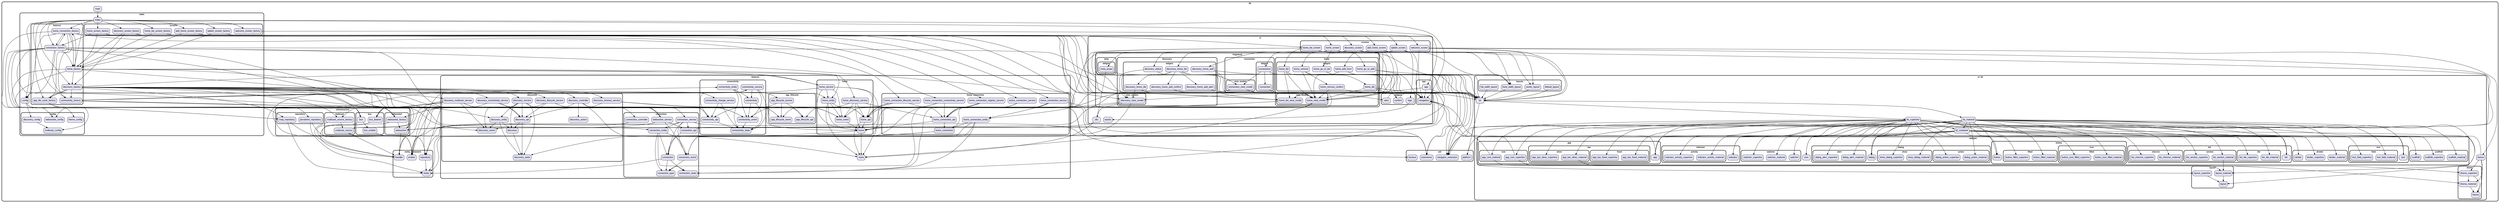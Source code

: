 digraph "" {
  graph [style=rounded fontname="Arial Black" fontsize=13 penwidth=2.6];
  node [shape=rect style="filled,rounded" fontname=Arial fontsize=15 fillcolor=Lavender penwidth=1.3];
  edge [penwidth=1.3];
  "/ui/assets.dart" [label="assets"];
  "/ui/fragments/home/view_models/home_view_model.dart" [label="home_view_model"];
  "/ui/fragments/home/view_models/home_list_view_model.dart" [label="home_list_view_model"];
  "/ui/fragments/home/widgets/home_go_to_list.dart" [label="home_go_to_list"];
  "/ui/fragments/home/widgets/home_remove.dart" [label="home_remove"];
  "/ui/fragments/home/widgets/home_tile.dart" [label="home_tile"];
  "/ui/fragments/home/widgets/home_remove_confirm.dart" [label="home_remove_confirm"];
  "/ui/fragments/home/widgets/home_add_form.dart" [label="home_add_form"];
  "/ui/fragments/home/widgets/home_go_to_add.dart" [label="home_go_to_add"];
  "/ui/fragments/home/widgets/home_list.dart" [label="home_list"];
  "/ui/fragments/connection/view_models/connection_view_model.dart" [label="connection_view_model"];
  "/ui/fragments/connection/widgets/connection.dart" [label="connection"];
  "/ui/fragments/connection/widgets/connections.dart" [label="connections"];
  "/ui/fragments/discovery/view_models/discovery_view_model.dart" [label="discovery_view_model"];
  "/ui/fragments/discovery/widgets/discovery_home_add_confirm.dart" [label="discovery_home_add_confirm"];
  "/ui/fragments/discovery/widgets/discovery_status.dart" [label="discovery_status"];
  "/ui/fragments/discovery/widgets/discovery_home_add_alert.dart" [label="discovery_home_add_alert"];
  "/ui/fragments/discovery/widgets/discovery_home_add.dart" [label="discovery_home_add"];
  "/ui/fragments/discovery/widgets/discovery_home_tile.dart" [label="discovery_home_tile"];
  "/ui/fragments/discovery/widgets/discovery_home_list.dart" [label="discovery_home_list"];
  "/ui/fragments/meta/widgets/meta_props.dart" [label="meta_props"];
  "/ui/app/navigation.dart" [label="navigation"];
  "/ui/app/app.dart" [label="app"];
  "/ui/dto.dart" [label="dto"];
  "/ui/screens/home_list_screen.dart" [label="home_list_screen"];
  "/ui/screens/add_home_screen.dart" [label="add_home_screen"];
  "/ui/screens/discovery_screen.dart" [label="discovery_screen"];
  "/ui/screens/welcome_screen.dart" [label="welcome_screen"];
  "/ui/screens/home_screen.dart" [label="home_screen"];
  "/ui/screens/splash_screen.dart" [label="splash_screen"];
  "/ui/widgets/confirm.dart" [label="confirm"];
  "/ui/widgets/logo.dart" [label="logo"];
  "/ui/widgets/alert.dart" [label="alert"];
  "/ui_kit/kit_cupertino.dart" [label="kit_cupertino"];
  "/ui_kit/kit_container.dart" [label="kit_container"];
  "/ui_kit/kit.dart" [label="kit"];
  "/ui_kit/layout/layout_cupertino.dart" [label="layout_cupertino"];
  "/ui_kit/layout/layout_material.dart" [label="layout_material"];
  "/ui_kit/layout/layout.dart" [label="layout"];
  "/ui_kit/kit_material.dart" [label="kit_material"];
  "/ui_kit/layouts/default_layout.dart" [label="default_layout"];
  "/ui_kit/layouts/center_layout.dart" [label="center_layout"];
  "/ui_kit/layouts/fixed_width_layout.dart" [label="fixed_width_layout"];
  "/ui_kit/layouts/full_width_layout.dart" [label="full_width_layout"];
  "/ui_kit/theme/theme_cupertino.dart" [label="theme_cupertino"];
  "/ui_kit/theme/theme_material.dart" [label="theme_material"];
  "/ui_kit/theme/theme.dart" [label="theme"];
  "/ui_kit/widgets/app/root/app_root_cupertino.dart" [label="app_root_cupertino"];
  "/ui_kit/widgets/app/root/app_root_material.dart" [label="app_root_material"];
  "/ui_kit/widgets/app/bar/sliver/app_bar_sliver_cupertino.dart" [label="app_bar_sliver_cupertino"];
  "/ui_kit/widgets/app/bar/sliver/app_bar_sliver_material.dart" [label="app_bar_sliver_material"];
  "/ui_kit/widgets/app/bar/fixed/app_bar_fixed_cupertino.dart" [label="app_bar_fixed_cupertino"];
  "/ui_kit/widgets/app/bar/fixed/app_bar_fixed_material.dart" [label="app_bar_fixed_material"];
  "/ui_kit/widgets/app/app.dart" [label="app"];
  "/ui_kit/widgets/indicator/activity/indicator_activity_cupertino.dart" [label="indicator_activity_cupertino"];
  "/ui_kit/widgets/indicator/activity/indicator_activity_material.dart" [label="indicator_activity_material"];
  "/ui_kit/widgets/indicator/indicator.dart" [label="indicator"];
  "/ui_kit/widgets/switcher/switcher_cupertino.dart" [label="switcher_cupertino"];
  "/ui_kit/widgets/switcher/switcher.dart" [label="switcher"];
  "/ui_kit/widgets/switcher/switcher_material.dart" [label="switcher_material"];
  "/ui_kit/widgets/icon.dart" [label="icon"];
  "/ui_kit/widgets/dialog/alert/dialog_alert_material.dart" [label="dialog_alert_material"];
  "/ui_kit/widgets/dialog/alert/dialog_alert_cupertino.dart" [label="dialog_alert_cupertino"];
  "/ui_kit/widgets/dialog/dialog.dart" [label="dialog"];
  "/ui_kit/widgets/dialog/show/show_dialog_material.dart" [label="show_dialog_material"];
  "/ui_kit/widgets/dialog/show/show_dialog_cupertino.dart" [label="show_dialog_cupertino"];
  "/ui_kit/widgets/dialog/action/dialog_action_material.dart" [label="dialog_action_material"];
  "/ui_kit/widgets/dialog/action/dialog_action_cupertino.dart" [label="dialog_action_cupertino"];
  "/ui_kit/widgets/button/button.dart" [label="button"];
  "/ui_kit/widgets/button/filled/button_filled_material.dart" [label="button_filled_material"];
  "/ui_kit/widgets/button/filled/button_filled_cupertino.dart" [label="button_filled_cupertino"];
  "/ui_kit/widgets/button/icon/filled/button_icon_filled_cupertino.dart" [label="button_icon_filled_cupertino"];
  "/ui_kit/widgets/button/icon/filled/button_icon_filled_material.dart" [label="button_icon_filled_material"];
  "/ui_kit/widgets/list/chevron/list_chevron_cupertino.dart" [label="list_chevron_cupertino"];
  "/ui_kit/widgets/list/chevron/list_chevron_material.dart" [label="list_chevron_material"];
  "/ui_kit/widgets/list/section/list_section_material.dart" [label="list_section_material"];
  "/ui_kit/widgets/list/section/list_section_cupertino.dart" [label="list_section_cupertino"];
  "/ui_kit/widgets/list/list.dart" [label="list"];
  "/ui_kit/widgets/list/tile/list_tile_material.dart" [label="list_tile_material"];
  "/ui_kit/widgets/list/tile/list_tile_cupertino.dart" [label="list_tile_cupertino"];
  "/ui_kit/widgets/divider/divider_cupertino.dart" [label="divider_cupertino"];
  "/ui_kit/widgets/divider/divider_material.dart" [label="divider_material"];
  "/ui_kit/widgets/divider/divider.dart" [label="divider"];
  "/ui_kit/widgets/text/text.dart" [label="text"];
  "/ui_kit/widgets/text/field/text_field_material.dart" [label="text_field_material"];
  "/ui_kit/widgets/text/field/text_field_cupertino.dart" [label="text_field_cupertino"];
  "/ui_kit/widgets/scaffold/scaffold_material.dart" [label="scaffold_material"];
  "/ui_kit/widgets/scaffold/scaffold.dart" [label="scaffold"];
  "/ui_kit/widgets/scaffold/scaffold_cupertino.dart" [label="scaffold_cupertino"];
  "/ui_kit/theme.dart" [label="theme"];
  "/entity_framework/handler.dart" [label="handler"];
  "/entity_framework/repository.dart" [label="repository"];
  "/entity_framework/emitter.dart" [label="emitter"];
  "/entity_framework/entity.dart" [label="entity"];
  "/util/timeout.dart" [label="timeout"];
  "/util/extensions.dart" [label="extensions"];
  "/util/platform.dart" [label="platform"];
  "/util/navigator_extension.dart" [label="navigator_extension"];
  "/features/home/home.dart" [label="home"];
  "/features/home/home_service.dart" [label="home_service"];
  "/features/home/home_event.dart" [label="home_event"];
  "/features/home/home_api.dart" [label="home_api"];
  "/features/home/home_entity.dart" [label="home_entity"];
  "/features/home/home_discovery_service.dart" [label="home_discovery_service"];
  "/features/meta.dart" [label="meta"];
  "/features/connection/websocket_service.dart" [label="websocket_service"];
  "/features/connection/connection_entity.dart" [label="connection_entity"];
  "/features/connection/connection_service.dart" [label="connection_service"];
  "/features/connection/connection_type.dart" [label="connection_type"];
  "/features/connection/connection.dart" [label="connection"];
  "/features/connection/connection_state.dart" [label="connection_state"];
  "/features/connection/connection_controller.dart" [label="connection_controller"];
  "/features/connection/connection_event.dart" [label="connection_event"];
  "/features/connection/connection_api.dart" [label="connection_api"];
  "/features/connectivity/connectivity_state.dart" [label="connectivity_state"];
  "/features/connectivity/connectivity.dart" [label="connectivity"];
  "/features/connectivity/connectivity_service.dart" [label="connectivity_service"];
  "/features/connectivity/connectivity_api.dart" [label="connectivity_api"];
  "/features/connectivity/connectivity_event.dart" [label="connectivity_event"];
  "/features/connectivity/connectivity_change_service.dart" [label="connectivity_change_service"];
  "/features/connectivity/connectivity_entity.dart" [label="connectivity_entity"];
  "/features/discovery/discovery_controller.dart" [label="discovery_controller"];
  "/features/discovery/discovery_state.dart" [label="discovery_state"];
  "/features/discovery/discovery_api.dart" [label="discovery_api"];
  "/features/discovery/discovery_lifecycle_service.dart" [label="discovery_lifecycle_service"];
  "/features/discovery/discovery_event.dart" [label="discovery_event"];
  "/features/discovery/discovery_multicast_service.dart" [label="discovery_multicast_service"];
  "/features/discovery/discovery_service.dart" [label="discovery_service"];
  "/features/discovery/discovery.dart" [label="discovery"];
  "/features/discovery/discovery_entity.dart" [label="discovery_entity"];
  "/features/discovery/discovery_action.dart" [label="discovery_action"];
  "/features/discovery/discovery_connectivity_service.dart" [label="discovery_connectivity_service"];
  "/features/discovery/discovery_timeout_service.dart" [label="discovery_timeout_service"];
  "/features/app_lifecycle/app_lifecycle_event.dart" [label="app_lifecycle_event"];
  "/features/app_lifecycle/app_lifecycle_api.dart" [label="app_lifecycle_api"];
  "/features/app_lifecycle/app_lifecycle_service.dart" [label="app_lifecycle_service"];
  "/features/home_connection/home_connection_entity.dart" [label="home_connection_entity"];
  "/features/home_connection/home_connection_registry_service.dart" [label="home_connection_registry_service"];
  "/features/home_connection/home_connection_connectivity_service.dart" [label="home_connection_connectivity_service"];
  "/features/home_connection/home_connection.dart" [label="home_connection"];
  "/features/home_connection/home_connection_lifecycle_service.dart" [label="home_connection_lifecycle_service"];
  "/features/home_connection/home_connection_service.dart" [label="home_connection_service"];
  "/features/home_connection/active_connection_service.dart" [label="active_connection_service"];
  "/features/home_connection/home_connection_api.dart" [label="home_connection_api"];
  "/main.dart" [label="main"];
  "/make/config/websocket_config.dart" [label="websocket_config"];
  "/make/config/multicast_config.dart" [label="multicast_config"];
  "/make/config/discovery_config.dart" [label="discovery_config"];
  "/make/config/theme_config.dart" [label="theme_config"];
  "/make/features/connectivity_factory.dart" [label="connectivity_factory"];
  "/make/features/connection_factory.dart" [label="connection_factory"];
  "/make/features/home_connection_factory.dart" [label="home_connection_factory"];
  "/make/features/discovery_factory.dart" [label="discovery_factory"];
  "/make/features/app_life_cycle_factory.dart" [label="app_life_cycle_factory"];
  "/make/features/home_factory.dart" [label="home_factory"];
  "/make/screens/discovery_screen_factory.dart" [label="discovery_screen_factory"];
  "/make/screens/welcome_screen_factory.dart" [label="welcome_screen_factory"];
  "/make/screens/splash_screen_factory.dart" [label="splash_screen_factory"];
  "/make/screens/home_screen_factory.dart" [label="home_screen_factory"];
  "/make/screens/add_home_screen_factory.dart" [label="add_home_screen_factory"];
  "/make/screens/home_list_screen_factory.dart" [label="home_list_screen_factory"];
  "/make/config.dart" [label="config"];
  "/make/make.dart" [label="make"];
  "/infrastructure/repository/map_repository.dart" [label="map_repository"];
  "/infrastructure/repository/persistent_repository.dart" [label="persistent_repository"];
  "/infrastructure/websocket/websocket.dart" [label="websocket"];
  "/infrastructure/websocket/websocket_factory.dart" [label="websocket_factory"];
  "/infrastructure/multicast/multicast_source_factory.dart" [label="multicast_source_factory"];
  "/infrastructure/multicast/multicast_source.dart" [label="multicast_source"];
  "/infrastructure/bus/bus_emitter.dart" [label="bus_emitter"];
  "/infrastructure/bus/bus.dart" [label="bus"];
  "/infrastructure/bus/bus_listener.dart" [label="bus_listener"];
  subgraph "cluster~" {
    label="lib";
    "/main.dart";
    subgraph "cluster~/ui" {
      label="ui";
      "/ui/assets.dart";
      "/ui/dto.dart";
      subgraph "cluster~/ui/fragments" {
        label="fragments";
        subgraph "cluster~/ui/fragments/home" {
          label="home";
          subgraph "cluster~/ui/fragments/home/view_models" {
            label="view_models";
            "/ui/fragments/home/view_models/home_view_model.dart";
            "/ui/fragments/home/view_models/home_list_view_model.dart";
          }
          subgraph "cluster~/ui/fragments/home/widgets" {
            label="widgets";
            "/ui/fragments/home/widgets/home_go_to_list.dart";
            "/ui/fragments/home/widgets/home_remove.dart";
            "/ui/fragments/home/widgets/home_tile.dart";
            "/ui/fragments/home/widgets/home_remove_confirm.dart";
            "/ui/fragments/home/widgets/home_add_form.dart";
            "/ui/fragments/home/widgets/home_go_to_add.dart";
            "/ui/fragments/home/widgets/home_list.dart";
          }
        }
        subgraph "cluster~/ui/fragments/connection" {
          label="connection";
          subgraph "cluster~/ui/fragments/connection/view_models" {
            label="view_models";
            "/ui/fragments/connection/view_models/connection_view_model.dart";
          }
          subgraph "cluster~/ui/fragments/connection/widgets" {
            label="widgets";
            "/ui/fragments/connection/widgets/connection.dart";
            "/ui/fragments/connection/widgets/connections.dart";
          }
        }
        subgraph "cluster~/ui/fragments/discovery" {
          label="discovery";
          subgraph "cluster~/ui/fragments/discovery/view_models" {
            label="view_models";
            "/ui/fragments/discovery/view_models/discovery_view_model.dart";
          }
          subgraph "cluster~/ui/fragments/discovery/widgets" {
            label="widgets";
            "/ui/fragments/discovery/widgets/discovery_home_add_confirm.dart";
            "/ui/fragments/discovery/widgets/discovery_status.dart";
            "/ui/fragments/discovery/widgets/discovery_home_add_alert.dart";
            "/ui/fragments/discovery/widgets/discovery_home_add.dart";
            "/ui/fragments/discovery/widgets/discovery_home_tile.dart";
            "/ui/fragments/discovery/widgets/discovery_home_list.dart";
          }
        }
        subgraph "cluster~/ui/fragments/meta" {
          label="meta";
          subgraph "cluster~/ui/fragments/meta/widgets" {
            label="widgets";
            "/ui/fragments/meta/widgets/meta_props.dart";
          }
        }
      }
      subgraph "cluster~/ui/app" {
        label="app";
        "/ui/app/navigation.dart";
        "/ui/app/app.dart";
      }
      subgraph "cluster~/ui/screens" {
        label="screens";
        "/ui/screens/home_list_screen.dart";
        "/ui/screens/add_home_screen.dart";
        "/ui/screens/discovery_screen.dart";
        "/ui/screens/welcome_screen.dart";
        "/ui/screens/home_screen.dart";
        "/ui/screens/splash_screen.dart";
      }
      subgraph "cluster~/ui/widgets" {
        label="widgets";
        "/ui/widgets/confirm.dart";
        "/ui/widgets/logo.dart";
        "/ui/widgets/alert.dart";
      }
    }
    subgraph "cluster~/ui_kit" {
      label="ui_kit";
      "/ui_kit/kit_cupertino.dart";
      "/ui_kit/kit_container.dart";
      "/ui_kit/kit.dart";
      "/ui_kit/kit_material.dart";
      "/ui_kit/theme.dart";
      subgraph "cluster~/ui_kit/layout" {
        label="layout";
        "/ui_kit/layout/layout_cupertino.dart";
        "/ui_kit/layout/layout_material.dart";
        "/ui_kit/layout/layout.dart";
      }
      subgraph "cluster~/ui_kit/layouts" {
        label="layouts";
        "/ui_kit/layouts/default_layout.dart";
        "/ui_kit/layouts/center_layout.dart";
        "/ui_kit/layouts/fixed_width_layout.dart";
        "/ui_kit/layouts/full_width_layout.dart";
      }
      subgraph "cluster~/ui_kit/theme" {
        label="theme";
        "/ui_kit/theme/theme_cupertino.dart";
        "/ui_kit/theme/theme_material.dart";
        "/ui_kit/theme/theme.dart";
      }
      subgraph "cluster~/ui_kit/widgets" {
        label="widgets";
        "/ui_kit/widgets/icon.dart";
        subgraph "cluster~/ui_kit/widgets/app" {
          label="app";
          "/ui_kit/widgets/app/app.dart";
          subgraph "cluster~/ui_kit/widgets/app/root" {
            label="root";
            "/ui_kit/widgets/app/root/app_root_cupertino.dart";
            "/ui_kit/widgets/app/root/app_root_material.dart";
          }
          subgraph "cluster~/ui_kit/widgets/app/bar" {
            label="bar";
            subgraph "cluster~/ui_kit/widgets/app/bar/sliver" {
              label="sliver";
              "/ui_kit/widgets/app/bar/sliver/app_bar_sliver_cupertino.dart";
              "/ui_kit/widgets/app/bar/sliver/app_bar_sliver_material.dart";
            }
            subgraph "cluster~/ui_kit/widgets/app/bar/fixed" {
              label="fixed";
              "/ui_kit/widgets/app/bar/fixed/app_bar_fixed_cupertino.dart";
              "/ui_kit/widgets/app/bar/fixed/app_bar_fixed_material.dart";
            }
          }
        }
        subgraph "cluster~/ui_kit/widgets/indicator" {
          label="indicator";
          "/ui_kit/widgets/indicator/indicator.dart";
          subgraph "cluster~/ui_kit/widgets/indicator/activity" {
            label="activity";
            "/ui_kit/widgets/indicator/activity/indicator_activity_cupertino.dart";
            "/ui_kit/widgets/indicator/activity/indicator_activity_material.dart";
          }
        }
        subgraph "cluster~/ui_kit/widgets/switcher" {
          label="switcher";
          "/ui_kit/widgets/switcher/switcher_cupertino.dart";
          "/ui_kit/widgets/switcher/switcher.dart";
          "/ui_kit/widgets/switcher/switcher_material.dart";
        }
        subgraph "cluster~/ui_kit/widgets/dialog" {
          label="dialog";
          "/ui_kit/widgets/dialog/dialog.dart";
          subgraph "cluster~/ui_kit/widgets/dialog/alert" {
            label="alert";
            "/ui_kit/widgets/dialog/alert/dialog_alert_material.dart";
            "/ui_kit/widgets/dialog/alert/dialog_alert_cupertino.dart";
          }
          subgraph "cluster~/ui_kit/widgets/dialog/show" {
            label="show";
            "/ui_kit/widgets/dialog/show/show_dialog_material.dart";
            "/ui_kit/widgets/dialog/show/show_dialog_cupertino.dart";
          }
          subgraph "cluster~/ui_kit/widgets/dialog/action" {
            label="action";
            "/ui_kit/widgets/dialog/action/dialog_action_material.dart";
            "/ui_kit/widgets/dialog/action/dialog_action_cupertino.dart";
          }
        }
        subgraph "cluster~/ui_kit/widgets/button" {
          label="button";
          "/ui_kit/widgets/button/button.dart";
          subgraph "cluster~/ui_kit/widgets/button/filled" {
            label="filled";
            "/ui_kit/widgets/button/filled/button_filled_material.dart";
            "/ui_kit/widgets/button/filled/button_filled_cupertino.dart";
          }
          subgraph "cluster~/ui_kit/widgets/button/icon" {
            label="icon";
            subgraph "cluster~/ui_kit/widgets/button/icon/filled" {
              label="filled";
              "/ui_kit/widgets/button/icon/filled/button_icon_filled_cupertino.dart";
              "/ui_kit/widgets/button/icon/filled/button_icon_filled_material.dart";
            }
          }
        }
        subgraph "cluster~/ui_kit/widgets/list" {
          label="list";
          "/ui_kit/widgets/list/list.dart";
          subgraph "cluster~/ui_kit/widgets/list/chevron" {
            label="chevron";
            "/ui_kit/widgets/list/chevron/list_chevron_cupertino.dart";
            "/ui_kit/widgets/list/chevron/list_chevron_material.dart";
          }
          subgraph "cluster~/ui_kit/widgets/list/section" {
            label="section";
            "/ui_kit/widgets/list/section/list_section_material.dart";
            "/ui_kit/widgets/list/section/list_section_cupertino.dart";
          }
          subgraph "cluster~/ui_kit/widgets/list/tile" {
            label="tile";
            "/ui_kit/widgets/list/tile/list_tile_material.dart";
            "/ui_kit/widgets/list/tile/list_tile_cupertino.dart";
          }
        }
        subgraph "cluster~/ui_kit/widgets/divider" {
          label="divider";
          "/ui_kit/widgets/divider/divider_cupertino.dart";
          "/ui_kit/widgets/divider/divider_material.dart";
          "/ui_kit/widgets/divider/divider.dart";
        }
        subgraph "cluster~/ui_kit/widgets/text" {
          label="text";
          "/ui_kit/widgets/text/text.dart";
          subgraph "cluster~/ui_kit/widgets/text/field" {
            label="field";
            "/ui_kit/widgets/text/field/text_field_material.dart";
            "/ui_kit/widgets/text/field/text_field_cupertino.dart";
          }
        }
        subgraph "cluster~/ui_kit/widgets/scaffold" {
          label="scaffold";
          "/ui_kit/widgets/scaffold/scaffold_material.dart";
          "/ui_kit/widgets/scaffold/scaffold.dart";
          "/ui_kit/widgets/scaffold/scaffold_cupertino.dart";
        }
      }
    }
    subgraph "cluster~/entity_framework" {
      label="entity_framework";
      "/entity_framework/handler.dart";
      "/entity_framework/repository.dart";
      "/entity_framework/emitter.dart";
      "/entity_framework/entity.dart";
    }
    subgraph "cluster~/util" {
      label="util";
      "/util/timeout.dart";
      "/util/extensions.dart";
      "/util/platform.dart";
      "/util/navigator_extension.dart";
    }
    subgraph "cluster~/features" {
      label="features";
      "/features/meta.dart";
      subgraph "cluster~/features/home" {
        label="home";
        "/features/home/home.dart";
        "/features/home/home_service.dart";
        "/features/home/home_event.dart";
        "/features/home/home_api.dart";
        "/features/home/home_entity.dart";
        "/features/home/home_discovery_service.dart";
      }
      subgraph "cluster~/features/connection" {
        label="connection";
        "/features/connection/websocket_service.dart";
        "/features/connection/connection_entity.dart";
        "/features/connection/connection_service.dart";
        "/features/connection/connection_type.dart";
        "/features/connection/connection.dart";
        "/features/connection/connection_state.dart";
        "/features/connection/connection_controller.dart";
        "/features/connection/connection_event.dart";
        "/features/connection/connection_api.dart";
      }
      subgraph "cluster~/features/connectivity" {
        label="connectivity";
        "/features/connectivity/connectivity_state.dart";
        "/features/connectivity/connectivity.dart";
        "/features/connectivity/connectivity_service.dart";
        "/features/connectivity/connectivity_api.dart";
        "/features/connectivity/connectivity_event.dart";
        "/features/connectivity/connectivity_change_service.dart";
        "/features/connectivity/connectivity_entity.dart";
      }
      subgraph "cluster~/features/discovery" {
        label="discovery";
        "/features/discovery/discovery_controller.dart";
        "/features/discovery/discovery_state.dart";
        "/features/discovery/discovery_api.dart";
        "/features/discovery/discovery_lifecycle_service.dart";
        "/features/discovery/discovery_event.dart";
        "/features/discovery/discovery_multicast_service.dart";
        "/features/discovery/discovery_service.dart";
        "/features/discovery/discovery.dart";
        "/features/discovery/discovery_entity.dart";
        "/features/discovery/discovery_action.dart";
        "/features/discovery/discovery_connectivity_service.dart";
        "/features/discovery/discovery_timeout_service.dart";
      }
      subgraph "cluster~/features/app_lifecycle" {
        label="app_lifecycle";
        "/features/app_lifecycle/app_lifecycle_event.dart";
        "/features/app_lifecycle/app_lifecycle_api.dart";
        "/features/app_lifecycle/app_lifecycle_service.dart";
      }
      subgraph "cluster~/features/home_connection" {
        label="home_connection";
        "/features/home_connection/home_connection_entity.dart";
        "/features/home_connection/home_connection_registry_service.dart";
        "/features/home_connection/home_connection_connectivity_service.dart";
        "/features/home_connection/home_connection.dart";
        "/features/home_connection/home_connection_lifecycle_service.dart";
        "/features/home_connection/home_connection_service.dart";
        "/features/home_connection/active_connection_service.dart";
        "/features/home_connection/home_connection_api.dart";
      }
    }
    subgraph "cluster~/make" {
      label="make";
      "/make/config.dart";
      "/make/make.dart";
      subgraph "cluster~/make/config" {
        label="config";
        "/make/config/websocket_config.dart";
        "/make/config/multicast_config.dart";
        "/make/config/discovery_config.dart";
        "/make/config/theme_config.dart";
      }
      subgraph "cluster~/make/features" {
        label="features";
        "/make/features/connectivity_factory.dart";
        "/make/features/connection_factory.dart";
        "/make/features/home_connection_factory.dart";
        "/make/features/discovery_factory.dart";
        "/make/features/app_life_cycle_factory.dart";
        "/make/features/home_factory.dart";
      }
      subgraph "cluster~/make/screens" {
        label="screens";
        "/make/screens/discovery_screen_factory.dart";
        "/make/screens/welcome_screen_factory.dart";
        "/make/screens/splash_screen_factory.dart";
        "/make/screens/home_screen_factory.dart";
        "/make/screens/add_home_screen_factory.dart";
        "/make/screens/home_list_screen_factory.dart";
      }
    }
    subgraph "cluster~/infrastructure" {
      label="infrastructure";
      subgraph "cluster~/infrastructure/repository" {
        label="repository";
        "/infrastructure/repository/map_repository.dart";
        "/infrastructure/repository/persistent_repository.dart";
      }
      subgraph "cluster~/infrastructure/websocket" {
        label="websocket";
        "/infrastructure/websocket/websocket.dart";
        "/infrastructure/websocket/websocket_factory.dart";
      }
      subgraph "cluster~/infrastructure/multicast" {
        label="multicast";
        "/infrastructure/multicast/multicast_source_factory.dart";
        "/infrastructure/multicast/multicast_source.dart";
      }
      subgraph "cluster~/infrastructure/bus" {
        label="bus";
        "/infrastructure/bus/bus_emitter.dart";
        "/infrastructure/bus/bus.dart";
        "/infrastructure/bus/bus_listener.dart";
      }
    }
  }
  "/ui/fragments/home/view_models/home_view_model.dart" -> "/features/home/home_api.dart";
  "/ui/fragments/home/view_models/home_view_model.dart" -> "/features/home/home_event.dart";
  "/ui/fragments/home/view_models/home_view_model.dart" -> "/features/meta.dart";
  "/ui/fragments/home/view_models/home_view_model.dart" -> "/ui/dto.dart";
  "/ui/fragments/home/view_models/home_list_view_model.dart" -> "/features/home/home_api.dart";
  "/ui/fragments/home/view_models/home_list_view_model.dart" -> "/features/home/home_event.dart";
  "/ui/fragments/home/widgets/home_go_to_list.dart" -> "/ui/app/navigation.dart";
  "/ui/fragments/home/widgets/home_go_to_list.dart" -> "/ui_kit/kit.dart";
  "/ui/fragments/home/widgets/home_remove.dart" -> "/ui/app/navigation.dart";
  "/ui/fragments/home/widgets/home_remove.dart" -> "/ui/fragments/home/view_models/home_view_model.dart";
  "/ui/fragments/home/widgets/home_remove.dart" -> "/ui/fragments/home/widgets/home_remove_confirm.dart";
  "/ui/fragments/home/widgets/home_remove.dart" -> "/ui_kit/kit.dart";
  "/ui/fragments/home/widgets/home_remove.dart" -> "/util/navigator_extension.dart";
  "/ui/fragments/home/widgets/home_tile.dart" -> "/ui/app/navigation.dart";
  "/ui/fragments/home/widgets/home_tile.dart" -> "/ui/fragments/home/view_models/home_view_model.dart";
  "/ui/fragments/home/widgets/home_tile.dart" -> "/ui_kit/kit.dart";
  "/ui/fragments/home/widgets/home_tile.dart" -> "/util/navigator_extension.dart";
  "/ui/fragments/home/widgets/home_remove_confirm.dart" -> "/ui/fragments/home/view_models/home_view_model.dart";
  "/ui/fragments/home/widgets/home_remove_confirm.dart" -> "/ui/widgets/confirm.dart";
  "/ui/fragments/home/widgets/home_add_form.dart" -> "/ui/app/navigation.dart";
  "/ui/fragments/home/widgets/home_add_form.dart" -> "/ui/fragments/home/view_models/home_view_model.dart";
  "/ui/fragments/home/widgets/home_add_form.dart" -> "/ui_kit/kit.dart";
  "/ui/fragments/home/widgets/home_add_form.dart" -> "/util/navigator_extension.dart";
  "/ui/fragments/home/widgets/home_go_to_add.dart" -> "/ui/app/navigation.dart";
  "/ui/fragments/home/widgets/home_go_to_add.dart" -> "/ui_kit/kit.dart";
  "/ui/fragments/home/widgets/home_list.dart" -> "/ui/fragments/home/view_models/home_list_view_model.dart";
  "/ui/fragments/home/widgets/home_list.dart" -> "/ui/fragments/home/view_models/home_view_model.dart";
  "/ui/fragments/home/widgets/home_list.dart" -> "/ui/fragments/home/widgets/home_tile.dart";
  "/ui/fragments/home/widgets/home_list.dart" -> "/ui_kit/kit.dart";
  "/ui/fragments/connection/view_models/connection_view_model.dart" -> "/features/connection/connection_api.dart";
  "/ui/fragments/connection/view_models/connection_view_model.dart" -> "/features/connection/connection_event.dart";
  "/ui/fragments/connection/view_models/connection_view_model.dart" -> "/features/connection/connection_state.dart";
  "/ui/fragments/connection/view_models/connection_view_model.dart" -> "/features/home/home_api.dart";
  "/ui/fragments/connection/view_models/connection_view_model.dart" -> "/features/home_connection/home_connection_api.dart";
  "/ui/fragments/connection/view_models/connection_view_model.dart" -> "/ui/dto.dart";
  "/ui/fragments/connection/view_models/connection_view_model.dart" -> "/util/extensions.dart";
  "/ui/fragments/connection/widgets/connection.dart" -> "/ui_kit/kit.dart";
  "/ui/fragments/connection/widgets/connection.dart" -> "/util/extensions.dart";
  "/ui/fragments/connection/widgets/connections.dart" -> "/ui/fragments/connection/view_models/connection_view_model.dart";
  "/ui/fragments/connection/widgets/connections.dart" -> "/ui/fragments/connection/widgets/connection.dart";
  "/ui/fragments/connection/widgets/connections.dart" -> "/ui_kit/kit.dart";
  "/ui/fragments/discovery/view_models/discovery_view_model.dart" -> "/features/discovery/discovery_api.dart";
  "/ui/fragments/discovery/view_models/discovery_view_model.dart" -> "/features/discovery/discovery_event.dart";
  "/ui/fragments/discovery/view_models/discovery_view_model.dart" -> "/features/discovery/discovery_state.dart";
  "/ui/fragments/discovery/view_models/discovery_view_model.dart" -> "/features/home/home_api.dart";
  "/ui/fragments/discovery/widgets/discovery_home_add_confirm.dart" -> "/ui/fragments/home/view_models/home_view_model.dart";
  "/ui/fragments/discovery/widgets/discovery_home_add_confirm.dart" -> "/ui/widgets/confirm.dart";
  "/ui/fragments/discovery/widgets/discovery_status.dart" -> "/ui/fragments/discovery/view_models/discovery_view_model.dart";
  "/ui/fragments/discovery/widgets/discovery_status.dart" -> "/ui_kit/kit.dart";
  "/ui/fragments/discovery/widgets/discovery_home_add_alert.dart" -> "/ui/widgets/alert.dart";
  "/ui/fragments/discovery/widgets/discovery_home_add.dart" -> "/ui/app/navigation.dart";
  "/ui/fragments/discovery/widgets/discovery_home_add.dart" -> "/ui/fragments/home/view_models/home_view_model.dart";
  "/ui/fragments/discovery/widgets/discovery_home_add.dart" -> "/ui_kit/kit.dart";
  "/ui/fragments/discovery/widgets/discovery_home_tile.dart" -> "/ui/fragments/discovery/view_models/discovery_view_model.dart";
  "/ui/fragments/discovery/widgets/discovery_home_tile.dart" -> "/ui/fragments/home/view_models/home_view_model.dart";
  "/ui/fragments/discovery/widgets/discovery_home_tile.dart" -> "/ui_kit/kit.dart";
  "/ui/fragments/discovery/widgets/discovery_home_list.dart" -> "/ui/app/navigation.dart";
  "/ui/fragments/discovery/widgets/discovery_home_list.dart" -> "/ui/fragments/discovery/view_models/discovery_view_model.dart";
  "/ui/fragments/discovery/widgets/discovery_home_list.dart" -> "/ui/fragments/discovery/widgets/discovery_home_add_alert.dart";
  "/ui/fragments/discovery/widgets/discovery_home_list.dart" -> "/ui/fragments/discovery/widgets/discovery_home_add_confirm.dart";
  "/ui/fragments/discovery/widgets/discovery_home_list.dart" -> "/ui/fragments/discovery/widgets/discovery_home_tile.dart";
  "/ui/fragments/discovery/widgets/discovery_home_list.dart" -> "/ui/fragments/home/view_models/home_list_view_model.dart";
  "/ui/fragments/discovery/widgets/discovery_home_list.dart" -> "/ui/fragments/home/view_models/home_view_model.dart";
  "/ui/fragments/discovery/widgets/discovery_home_list.dart" -> "/ui_kit/kit.dart";
  "/ui/fragments/discovery/widgets/discovery_home_list.dart" -> "/util/navigator_extension.dart";
  "/ui/fragments/meta/widgets/meta_props.dart" -> "/ui/dto.dart";
  "/ui/fragments/meta/widgets/meta_props.dart" -> "/ui_kit/kit.dart";
  "/ui/app/app.dart" -> "/features/app_lifecycle/app_lifecycle_api.dart";
  "/ui/app/app.dart" -> "/ui/app/navigation.dart";
  "/ui/app/app.dart" -> "/ui_kit/kit.dart";
  "/ui/dto.dart" -> "/features/home/home.dart";
  "/ui/dto.dart" -> "/features/meta.dart";
  "/ui/screens/home_list_screen.dart" -> "/ui/fragments/home/view_models/home_list_view_model.dart";
  "/ui/screens/home_list_screen.dart" -> "/ui/fragments/home/view_models/home_view_model.dart";
  "/ui/screens/home_list_screen.dart" -> "/ui/fragments/home/widgets/home_go_to_add.dart";
  "/ui/screens/home_list_screen.dart" -> "/ui/fragments/home/widgets/home_list.dart";
  "/ui/screens/home_list_screen.dart" -> "/ui_kit/layouts/fixed_width_layout.dart";
  "/ui/screens/add_home_screen.dart" -> "/ui/fragments/home/view_models/home_view_model.dart";
  "/ui/screens/add_home_screen.dart" -> "/ui/fragments/home/widgets/home_add_form.dart";
  "/ui/screens/add_home_screen.dart" -> "/ui_kit/layouts/fixed_width_layout.dart";
  "/ui/screens/discovery_screen.dart" -> "/ui/fragments/discovery/view_models/discovery_view_model.dart";
  "/ui/screens/discovery_screen.dart" -> "/ui/fragments/discovery/widgets/discovery_home_add.dart";
  "/ui/screens/discovery_screen.dart" -> "/ui/fragments/discovery/widgets/discovery_home_list.dart";
  "/ui/screens/discovery_screen.dart" -> "/ui/fragments/discovery/widgets/discovery_status.dart";
  "/ui/screens/discovery_screen.dart" -> "/ui/fragments/home/view_models/home_list_view_model.dart";
  "/ui/screens/discovery_screen.dart" -> "/ui/fragments/home/view_models/home_view_model.dart";
  "/ui/screens/discovery_screen.dart" -> "/ui_kit/kit.dart";
  "/ui/screens/discovery_screen.dart" -> "/ui_kit/layouts/fixed_width_layout.dart";
  "/ui/screens/welcome_screen.dart" -> "/ui/app/navigation.dart";
  "/ui/screens/welcome_screen.dart" -> "/ui_kit/kit.dart";
  "/ui/screens/welcome_screen.dart" -> "/ui_kit/layouts/center_layout.dart";
  "/ui/screens/welcome_screen.dart" -> "/ui_kit/theme.dart";
  "/ui/screens/welcome_screen.dart" -> "/util/navigator_extension.dart";
  "/ui/screens/home_screen.dart" -> "/ui/fragments/connection/view_models/connection_view_model.dart";
  "/ui/screens/home_screen.dart" -> "/ui/fragments/connection/widgets/connections.dart";
  "/ui/screens/home_screen.dart" -> "/ui/fragments/home/view_models/home_view_model.dart";
  "/ui/screens/home_screen.dart" -> "/ui/fragments/home/widgets/home_go_to_list.dart";
  "/ui/screens/home_screen.dart" -> "/ui/fragments/home/widgets/home_remove.dart";
  "/ui/screens/home_screen.dart" -> "/ui/fragments/meta/widgets/meta_props.dart";
  "/ui/screens/home_screen.dart" -> "/ui_kit/layouts/fixed_width_layout.dart";
  "/ui/screens/splash_screen.dart" -> "/features/home/home_api.dart";
  "/ui/screens/splash_screen.dart" -> "/ui/app/navigation.dart";
  "/ui/screens/splash_screen.dart" -> "/ui/widgets/logo.dart";
  "/ui/screens/splash_screen.dart" -> "/ui_kit/layouts/center_layout.dart";
  "/ui/screens/splash_screen.dart" -> "/util/navigator_extension.dart";
  "/ui/widgets/confirm.dart" -> "/ui_kit/kit.dart";
  "/ui/widgets/logo.dart" -> "/ui/assets.dart";
  "/ui/widgets/alert.dart" -> "/ui_kit/kit.dart";
  "/ui_kit/kit_cupertino.dart" -> "/ui_kit/kit_container.dart";
  "/ui_kit/kit_cupertino.dart" -> "/ui_kit/layout/layout_cupertino.dart";
  "/ui_kit/kit_cupertino.dart" -> "/ui_kit/widgets/app/app.dart";
  "/ui_kit/kit_cupertino.dart" -> "/ui_kit/widgets/app/bar/fixed/app_bar_fixed_cupertino.dart";
  "/ui_kit/kit_cupertino.dart" -> "/ui_kit/widgets/app/bar/sliver/app_bar_sliver_cupertino.dart";
  "/ui_kit/kit_cupertino.dart" -> "/ui_kit/widgets/app/root/app_root_cupertino.dart";
  "/ui_kit/kit_cupertino.dart" -> "/ui_kit/widgets/button/button.dart";
  "/ui_kit/kit_cupertino.dart" -> "/ui_kit/widgets/button/filled/button_filled_cupertino.dart";
  "/ui_kit/kit_cupertino.dart" -> "/ui_kit/widgets/button/icon/filled/button_icon_filled_cupertino.dart";
  "/ui_kit/kit_cupertino.dart" -> "/ui_kit/widgets/dialog/action/dialog_action_cupertino.dart";
  "/ui_kit/kit_cupertino.dart" -> "/ui_kit/widgets/dialog/alert/dialog_alert_cupertino.dart";
  "/ui_kit/kit_cupertino.dart" -> "/ui_kit/widgets/dialog/dialog.dart";
  "/ui_kit/kit_cupertino.dart" -> "/ui_kit/widgets/dialog/show/show_dialog_cupertino.dart";
  "/ui_kit/kit_cupertino.dart" -> "/ui_kit/widgets/divider/divider_cupertino.dart";
  "/ui_kit/kit_cupertino.dart" -> "/ui_kit/widgets/icon.dart";
  "/ui_kit/kit_cupertino.dart" -> "/ui_kit/widgets/indicator/activity/indicator_activity_cupertino.dart";
  "/ui_kit/kit_cupertino.dart" -> "/ui_kit/widgets/indicator/indicator.dart";
  "/ui_kit/kit_cupertino.dart" -> "/ui_kit/widgets/list/chevron/list_chevron_cupertino.dart";
  "/ui_kit/kit_cupertino.dart" -> "/ui_kit/widgets/list/list.dart";
  "/ui_kit/kit_cupertino.dart" -> "/ui_kit/widgets/list/section/list_section_cupertino.dart";
  "/ui_kit/kit_cupertino.dart" -> "/ui_kit/widgets/list/tile/list_tile_cupertino.dart";
  "/ui_kit/kit_cupertino.dart" -> "/ui_kit/widgets/scaffold/scaffold_cupertino.dart";
  "/ui_kit/kit_cupertino.dart" -> "/ui_kit/widgets/switcher/switcher_cupertino.dart";
  "/ui_kit/kit_cupertino.dart" -> "/ui_kit/widgets/text/field/text_field_cupertino.dart";
  "/ui_kit/kit_cupertino.dart" -> "/ui_kit/widgets/text/text.dart";
  "/ui_kit/kit_container.dart" -> "/ui_kit/layout/layout.dart";
  "/ui_kit/kit_container.dart" -> "/ui_kit/widgets/app/app.dart";
  "/ui_kit/kit_container.dart" -> "/ui_kit/widgets/button/button.dart";
  "/ui_kit/kit_container.dart" -> "/ui_kit/widgets/dialog/dialog.dart";
  "/ui_kit/kit_container.dart" -> "/ui_kit/widgets/divider/divider.dart";
  "/ui_kit/kit_container.dart" -> "/ui_kit/widgets/icon.dart";
  "/ui_kit/kit_container.dart" -> "/ui_kit/widgets/indicator/indicator.dart";
  "/ui_kit/kit_container.dart" -> "/ui_kit/widgets/list/list.dart";
  "/ui_kit/kit_container.dart" -> "/ui_kit/widgets/scaffold/scaffold.dart";
  "/ui_kit/kit_container.dart" -> "/ui_kit/widgets/switcher/switcher.dart";
  "/ui_kit/kit_container.dart" -> "/ui_kit/widgets/text/text.dart";
  "/ui_kit/kit.dart" -> "/ui_kit/kit_cupertino.dart";
  "/ui_kit/kit.dart" -> "/ui_kit/kit_material.dart";
  "/ui_kit/kit.dart" -> "/util/platform.dart";
  "/ui_kit/layout/layout_cupertino.dart" -> "/ui_kit/layout/layout.dart";
  "/ui_kit/layout/layout_material.dart" -> "/ui_kit/layout/layout.dart";
  "/ui_kit/kit_material.dart" -> "/ui_kit/kit_container.dart";
  "/ui_kit/kit_material.dart" -> "/ui_kit/layout/layout_material.dart";
  "/ui_kit/kit_material.dart" -> "/ui_kit/widgets/app/app.dart";
  "/ui_kit/kit_material.dart" -> "/ui_kit/widgets/app/bar/fixed/app_bar_fixed_material.dart";
  "/ui_kit/kit_material.dart" -> "/ui_kit/widgets/app/bar/sliver/app_bar_sliver_material.dart";
  "/ui_kit/kit_material.dart" -> "/ui_kit/widgets/app/root/app_root_material.dart";
  "/ui_kit/kit_material.dart" -> "/ui_kit/widgets/button/button.dart";
  "/ui_kit/kit_material.dart" -> "/ui_kit/widgets/button/filled/button_filled_material.dart";
  "/ui_kit/kit_material.dart" -> "/ui_kit/widgets/button/icon/filled/button_icon_filled_material.dart";
  "/ui_kit/kit_material.dart" -> "/ui_kit/widgets/dialog/action/dialog_action_material.dart";
  "/ui_kit/kit_material.dart" -> "/ui_kit/widgets/dialog/alert/dialog_alert_material.dart";
  "/ui_kit/kit_material.dart" -> "/ui_kit/widgets/dialog/dialog.dart";
  "/ui_kit/kit_material.dart" -> "/ui_kit/widgets/dialog/show/show_dialog_material.dart";
  "/ui_kit/kit_material.dart" -> "/ui_kit/widgets/divider/divider_material.dart";
  "/ui_kit/kit_material.dart" -> "/ui_kit/widgets/icon.dart";
  "/ui_kit/kit_material.dart" -> "/ui_kit/widgets/indicator/activity/indicator_activity_material.dart";
  "/ui_kit/kit_material.dart" -> "/ui_kit/widgets/indicator/indicator.dart";
  "/ui_kit/kit_material.dart" -> "/ui_kit/widgets/list/chevron/list_chevron_material.dart";
  "/ui_kit/kit_material.dart" -> "/ui_kit/widgets/list/list.dart";
  "/ui_kit/kit_material.dart" -> "/ui_kit/widgets/list/section/list_section_material.dart";
  "/ui_kit/kit_material.dart" -> "/ui_kit/widgets/list/tile/list_tile_material.dart";
  "/ui_kit/kit_material.dart" -> "/ui_kit/widgets/scaffold/scaffold_material.dart";
  "/ui_kit/kit_material.dart" -> "/ui_kit/widgets/switcher/switcher_material.dart";
  "/ui_kit/kit_material.dart" -> "/ui_kit/widgets/text/field/text_field_material.dart";
  "/ui_kit/kit_material.dart" -> "/ui_kit/widgets/text/text.dart";
  "/ui_kit/layouts/default_layout.dart" -> "/ui_kit/kit.dart";
  "/ui_kit/layouts/center_layout.dart" -> "/ui_kit/kit.dart";
  "/ui_kit/layouts/fixed_width_layout.dart" -> "/ui_kit/kit.dart";
  "/ui_kit/layouts/full_width_layout.dart" -> "/ui_kit/kit.dart";
  "/ui_kit/theme/theme_cupertino.dart" -> "/ui_kit/theme/theme.dart";
  "/ui_kit/theme/theme_cupertino.dart" -> "/ui_kit/theme/theme_material.dart";
  "/ui_kit/theme/theme_material.dart" -> "/ui_kit/theme/theme.dart";
  "/ui_kit/widgets/app/root/app_root_cupertino.dart" -> "/ui/app/navigation.dart";
  "/ui_kit/widgets/app/root/app_root_cupertino.dart" -> "/ui_kit/theme/theme_cupertino.dart";
  "/ui_kit/widgets/app/root/app_root_material.dart" -> "/ui/app/navigation.dart";
  "/ui_kit/widgets/app/root/app_root_material.dart" -> "/ui_kit/theme/theme_material.dart";
  "/ui_kit/widgets/app/bar/sliver/app_bar_sliver_material.dart" -> "/ui_kit/layout/layout_material.dart";
  "/ui_kit/widgets/app/app.dart" -> "/ui/app/navigation.dart";
  "/ui_kit/widgets/list/section/list_section_material.dart" -> "/ui_kit/layout/layout_material.dart";
  "/ui_kit/theme.dart" -> "/ui_kit/theme/theme.dart";
  "/ui_kit/theme.dart" -> "/ui_kit/theme/theme_cupertino.dart";
  "/ui_kit/theme.dart" -> "/ui_kit/theme/theme_material.dart";
  "/ui_kit/theme.dart" -> "/util/platform.dart";
  "/entity_framework/repository.dart" -> "/entity_framework/entity.dart";
  "/features/home/home.dart" -> "/entity_framework/entity.dart";
  "/features/home/home.dart" -> "/features/meta.dart";
  "/features/home/home_service.dart" -> "/entity_framework/emitter.dart";
  "/features/home/home_service.dart" -> "/entity_framework/repository.dart";
  "/features/home/home_service.dart" -> "/features/home/home.dart";
  "/features/home/home_service.dart" -> "/features/home/home_api.dart";
  "/features/home/home_service.dart" -> "/features/home/home_entity.dart";
  "/features/home/home_service.dart" -> "/features/home/home_event.dart";
  "/features/home/home_service.dart" -> "/features/meta.dart";
  "/features/home/home_event.dart" -> "/features/home/home.dart";
  "/features/home/home_api.dart" -> "/features/home/home.dart";
  "/features/home/home_api.dart" -> "/features/meta.dart";
  "/features/home/home_entity.dart" -> "/features/home/home.dart";
  "/features/home/home_entity.dart" -> "/features/home/home_event.dart";
  "/features/home/home_entity.dart" -> "/features/meta.dart";
  "/features/home/home_entity.dart" -> "/util/extensions.dart";
  "/features/home/home_discovery_service.dart" -> "/features/home/home.dart";
  "/features/home/home_discovery_service.dart" -> "/features/home/home_api.dart";
  "/features/home/home_discovery_service.dart" -> "/features/home/home_event.dart";
  "/features/home/home_discovery_service.dart" -> "/features/home_connection/home_connection_api.dart";
  "/features/home/home_discovery_service.dart" -> "/infrastructure/bus/bus_listener.dart";
  "/features/connection/websocket_service.dart" -> "/features/connection/connection_api.dart";
  "/features/connection/websocket_service.dart" -> "/features/connection/connection_event.dart";
  "/features/connection/websocket_service.dart" -> "/infrastructure/bus/bus_listener.dart";
  "/features/connection/websocket_service.dart" -> "/infrastructure/websocket/websocket.dart";
  "/features/connection/websocket_service.dart" -> "/infrastructure/websocket/websocket_factory.dart";
  "/features/connection/connection_entity.dart" -> "/features/connection/connection.dart";
  "/features/connection/connection_entity.dart" -> "/features/connection/connection_event.dart";
  "/features/connection/connection_entity.dart" -> "/features/connection/connection_state.dart";
  "/features/connection/connection_entity.dart" -> "/features/connection/connection_type.dart";
  "/features/connection/connection_service.dart" -> "/entity_framework/emitter.dart";
  "/features/connection/connection_service.dart" -> "/entity_framework/repository.dart";
  "/features/connection/connection_service.dart" -> "/features/connection/connection.dart";
  "/features/connection/connection_service.dart" -> "/features/connection/connection_api.dart";
  "/features/connection/connection_service.dart" -> "/features/connection/connection_entity.dart";
  "/features/connection/connection_service.dart" -> "/features/connection/connection_event.dart";
  "/features/connection/connection_service.dart" -> "/util/extensions.dart";
  "/features/connection/connection.dart" -> "/entity_framework/entity.dart";
  "/features/connection/connection.dart" -> "/features/connection/connection_state.dart";
  "/features/connection/connection.dart" -> "/features/connection/connection_type.dart";
  "/features/connection/connection_controller.dart" -> "/entity_framework/handler.dart";
  "/features/connection/connection_event.dart" -> "/features/connection/connection_type.dart";
  "/features/connection/connection_api.dart" -> "/features/connection/connection.dart";
  "/features/connectivity/connectivity.dart" -> "/features/connectivity/connectivity_event.dart";
  "/features/connectivity/connectivity.dart" -> "/features/connectivity/connectivity_state.dart";
  "/features/connectivity/connectivity_service.dart" -> "/entity_framework/emitter.dart";
  "/features/connectivity/connectivity_service.dart" -> "/features/connectivity/connectivity.dart";
  "/features/connectivity/connectivity_service.dart" -> "/features/connectivity/connectivity_api.dart";
  "/features/connectivity/connectivity_service.dart" -> "/features/connectivity/connectivity_event.dart";
  "/features/connectivity/connectivity_service.dart" -> "/features/connectivity/connectivity_state.dart";
  "/features/connectivity/connectivity_api.dart" -> "/features/connectivity/connectivity_state.dart";
  "/features/connectivity/connectivity_event.dart" -> "/features/connectivity/connectivity_state.dart";
  "/features/connectivity/connectivity_change_service.dart" -> "/features/connectivity/connectivity_api.dart";
  "/features/connectivity/connectivity_change_service.dart" -> "/features/connectivity/connectivity_state.dart";
  "/features/connectivity/connectivity_entity.dart" -> "/features/connectivity/connectivity.dart";
  "/features/connectivity/connectivity_entity.dart" -> "/features/connectivity/connectivity_event.dart";
  "/features/connectivity/connectivity_entity.dart" -> "/features/connectivity/connectivity_state.dart";
  "/features/discovery/discovery_controller.dart" -> "/entity_framework/handler.dart";
  "/features/discovery/discovery_controller.dart" -> "/features/discovery/discovery_action.dart";
  "/features/discovery/discovery_controller.dart" -> "/features/home/home_api.dart";
  "/features/discovery/discovery_controller.dart" -> "/features/meta.dart";
  "/features/discovery/discovery_api.dart" -> "/features/discovery/discovery.dart";
  "/features/discovery/discovery_api.dart" -> "/features/discovery/discovery_state.dart";
  "/features/discovery/discovery_lifecycle_service.dart" -> "/features/app_lifecycle/app_lifecycle_event.dart";
  "/features/discovery/discovery_lifecycle_service.dart" -> "/features/connectivity/connectivity_api.dart";
  "/features/discovery/discovery_lifecycle_service.dart" -> "/features/discovery/discovery_api.dart";
  "/features/discovery/discovery_lifecycle_service.dart" -> "/infrastructure/bus/bus_listener.dart";
  "/features/discovery/discovery_multicast_service.dart" -> "/features/connectivity/connectivity_api.dart";
  "/features/discovery/discovery_multicast_service.dart" -> "/features/discovery/discovery_api.dart";
  "/features/discovery/discovery_multicast_service.dart" -> "/features/discovery/discovery_event.dart";
  "/features/discovery/discovery_multicast_service.dart" -> "/infrastructure/bus/bus_listener.dart";
  "/features/discovery/discovery_multicast_service.dart" -> "/infrastructure/multicast/multicast_source.dart";
  "/features/discovery/discovery_multicast_service.dart" -> "/infrastructure/multicast/multicast_source_factory.dart";
  "/features/discovery/discovery_service.dart" -> "/entity_framework/emitter.dart";
  "/features/discovery/discovery_service.dart" -> "/features/discovery/discovery.dart";
  "/features/discovery/discovery_service.dart" -> "/features/discovery/discovery_api.dart";
  "/features/discovery/discovery_service.dart" -> "/features/discovery/discovery_entity.dart";
  "/features/discovery/discovery_service.dart" -> "/features/discovery/discovery_event.dart";
  "/features/discovery/discovery_service.dart" -> "/features/discovery/discovery_state.dart";
  "/features/discovery/discovery_service.dart" -> "/util/extensions.dart";
  "/features/discovery/discovery.dart" -> "/features/discovery/discovery_state.dart";
  "/features/discovery/discovery_entity.dart" -> "/features/discovery/discovery.dart";
  "/features/discovery/discovery_entity.dart" -> "/features/discovery/discovery_event.dart";
  "/features/discovery/discovery_entity.dart" -> "/features/discovery/discovery_state.dart";
  "/features/discovery/discovery_connectivity_service.dart" -> "/features/connectivity/connectivity_event.dart";
  "/features/discovery/discovery_connectivity_service.dart" -> "/features/discovery/discovery_api.dart";
  "/features/discovery/discovery_connectivity_service.dart" -> "/infrastructure/bus/bus_listener.dart";
  "/features/discovery/discovery_timeout_service.dart" -> "/features/home/home.dart";
  "/features/discovery/discovery_timeout_service.dart" -> "/features/home/home_api.dart";
  "/features/discovery/discovery_timeout_service.dart" -> "/features/home/home_event.dart";
  "/features/discovery/discovery_timeout_service.dart" -> "/infrastructure/bus/bus_listener.dart";
  "/features/discovery/discovery_timeout_service.dart" -> "/util/timeout.dart";
  "/features/app_lifecycle/app_lifecycle_service.dart" -> "/entity_framework/emitter.dart";
  "/features/app_lifecycle/app_lifecycle_service.dart" -> "/features/app_lifecycle/app_lifecycle_api.dart";
  "/features/app_lifecycle/app_lifecycle_service.dart" -> "/features/app_lifecycle/app_lifecycle_event.dart";
  "/features/home_connection/home_connection_entity.dart" -> "/features/connection/connection.dart";
  "/features/home_connection/home_connection_entity.dart" -> "/features/connection/connection_event.dart";
  "/features/home_connection/home_connection_entity.dart" -> "/features/connection/connection_state.dart";
  "/features/home_connection/home_connection_entity.dart" -> "/features/home_connection/home_connection.dart";
  "/features/home_connection/home_connection_registry_service.dart" -> "/features/home/home_api.dart";
  "/features/home_connection/home_connection_registry_service.dart" -> "/features/home/home_event.dart";
  "/features/home_connection/home_connection_registry_service.dart" -> "/features/home_connection/home_connection_api.dart";
  "/features/home_connection/home_connection_registry_service.dart" -> "/infrastructure/bus/bus_listener.dart";
  "/features/home_connection/home_connection_connectivity_service.dart" -> "/features/connectivity/connectivity_event.dart";
  "/features/home_connection/home_connection_connectivity_service.dart" -> "/features/home/home_api.dart";
  "/features/home_connection/home_connection_connectivity_service.dart" -> "/features/home_connection/home_connection_api.dart";
  "/features/home_connection/home_connection_connectivity_service.dart" -> "/infrastructure/bus/bus_listener.dart";
  "/features/home_connection/home_connection.dart" -> "/entity_framework/entity.dart";
  "/features/home_connection/home_connection.dart" -> "/features/connection/connection.dart";
  "/features/home_connection/home_connection_lifecycle_service.dart" -> "/features/app_lifecycle/app_lifecycle_event.dart";
  "/features/home_connection/home_connection_lifecycle_service.dart" -> "/features/connectivity/connectivity_api.dart";
  "/features/home_connection/home_connection_lifecycle_service.dart" -> "/features/home/home_api.dart";
  "/features/home_connection/home_connection_lifecycle_service.dart" -> "/features/home_connection/home_connection_api.dart";
  "/features/home_connection/home_connection_lifecycle_service.dart" -> "/infrastructure/bus/bus_listener.dart";
  "/features/home_connection/home_connection_service.dart" -> "/entity_framework/emitter.dart";
  "/features/home_connection/home_connection_service.dart" -> "/entity_framework/repository.dart";
  "/features/home_connection/home_connection_service.dart" -> "/features/connection/connection_api.dart";
  "/features/home_connection/home_connection_service.dart" -> "/features/connection/connection_event.dart";
  "/features/home_connection/home_connection_service.dart" -> "/features/connection/connection_state.dart";
  "/features/home_connection/home_connection_service.dart" -> "/features/home/home.dart";
  "/features/home_connection/home_connection_service.dart" -> "/features/home_connection/home_connection.dart";
  "/features/home_connection/home_connection_service.dart" -> "/features/home_connection/home_connection_api.dart";
  "/features/home_connection/home_connection_service.dart" -> "/features/home_connection/home_connection_entity.dart";
  "/features/home_connection/home_connection_service.dart" -> "/util/extensions.dart";
  "/features/home_connection/active_connection_service.dart" -> "/features/connection/connection_event.dart";
  "/features/home_connection/active_connection_service.dart" -> "/features/connection/connection_type.dart";
  "/features/home_connection/active_connection_service.dart" -> "/features/home_connection/home_connection_api.dart";
  "/features/home_connection/active_connection_service.dart" -> "/infrastructure/bus/bus_listener.dart";
  "/features/home_connection/home_connection_api.dart" -> "/features/home/home.dart";
  "/features/home_connection/home_connection_api.dart" -> "/features/home_connection/home_connection.dart";
  "/main.dart" -> "/make/make.dart";
  "/make/config/discovery_config.dart" -> "/make/config/multicast_config.dart";
  "/make/features/connectivity_factory.dart" -> "/features/connectivity/connectivity_api.dart";
  "/make/features/connectivity_factory.dart" -> "/features/connectivity/connectivity_change_service.dart";
  "/make/features/connectivity_factory.dart" -> "/features/connectivity/connectivity_entity.dart";
  "/make/features/connectivity_factory.dart" -> "/features/connectivity/connectivity_event.dart";
  "/make/features/connectivity_factory.dart" -> "/features/connectivity/connectivity_service.dart";
  "/make/features/connectivity_factory.dart" -> "/infrastructure/bus/bus.dart";
  "/make/features/connection_factory.dart" -> "/features/connection/connection_controller.dart";
  "/make/features/connection_factory.dart" -> "/features/connection/connection_entity.dart";
  "/make/features/connection_factory.dart" -> "/features/connection/connection_event.dart";
  "/make/features/connection_factory.dart" -> "/features/connection/connection_service.dart";
  "/make/features/connection_factory.dart" -> "/features/connection/websocket_service.dart";
  "/make/features/connection_factory.dart" -> "/infrastructure/bus/bus.dart";
  "/make/features/connection_factory.dart" -> "/infrastructure/repository/map_repository.dart";
  "/make/features/connection_factory.dart" -> "/infrastructure/websocket/websocket.dart";
  "/make/features/connection_factory.dart" -> "/infrastructure/websocket/websocket_factory.dart";
  "/make/features/connection_factory.dart" -> "/make/config.dart";
  "/make/features/connection_factory.dart" -> "/make/features/home_connection_factory.dart";
  "/make/features/connection_factory.dart" -> "/make/features/home_factory.dart";
  "/make/features/connection_factory.dart" -> "/ui/fragments/connection/view_models/connection_view_model.dart";
  "/make/features/home_connection_factory.dart" -> "/features/home_connection/active_connection_service.dart";
  "/make/features/home_connection_factory.dart" -> "/features/home_connection/home_connection_api.dart";
  "/make/features/home_connection_factory.dart" -> "/features/home_connection/home_connection_connectivity_service.dart";
  "/make/features/home_connection_factory.dart" -> "/features/home_connection/home_connection_entity.dart";
  "/make/features/home_connection_factory.dart" -> "/features/home_connection/home_connection_lifecycle_service.dart";
  "/make/features/home_connection_factory.dart" -> "/features/home_connection/home_connection_registry_service.dart";
  "/make/features/home_connection_factory.dart" -> "/features/home_connection/home_connection_service.dart";
  "/make/features/home_connection_factory.dart" -> "/infrastructure/repository/map_repository.dart";
  "/make/features/home_connection_factory.dart" -> "/infrastructure/websocket/websocket.dart";
  "/make/features/home_connection_factory.dart" -> "/make/config.dart";
  "/make/features/home_connection_factory.dart" -> "/make/features/app_life_cycle_factory.dart";
  "/make/features/home_connection_factory.dart" -> "/make/features/connection_factory.dart";
  "/make/features/home_connection_factory.dart" -> "/make/features/connectivity_factory.dart";
  "/make/features/home_connection_factory.dart" -> "/make/features/home_factory.dart";
  "/make/features/discovery_factory.dart" -> "/features/discovery/discovery_api.dart";
  "/make/features/discovery_factory.dart" -> "/features/discovery/discovery_connectivity_service.dart";
  "/make/features/discovery_factory.dart" -> "/features/discovery/discovery_controller.dart";
  "/make/features/discovery_factory.dart" -> "/features/discovery/discovery_entity.dart";
  "/make/features/discovery_factory.dart" -> "/features/discovery/discovery_event.dart";
  "/make/features/discovery_factory.dart" -> "/features/discovery/discovery_lifecycle_service.dart";
  "/make/features/discovery_factory.dart" -> "/features/discovery/discovery_multicast_service.dart";
  "/make/features/discovery_factory.dart" -> "/features/discovery/discovery_service.dart";
  "/make/features/discovery_factory.dart" -> "/features/discovery/discovery_timeout_service.dart";
  "/make/features/discovery_factory.dart" -> "/features/home/home_api.dart";
  "/make/features/discovery_factory.dart" -> "/features/home/home_entity.dart";
  "/make/features/discovery_factory.dart" -> "/features/home/home_event.dart";
  "/make/features/discovery_factory.dart" -> "/features/home/home_service.dart";
  "/make/features/discovery_factory.dart" -> "/infrastructure/bus/bus.dart";
  "/make/features/discovery_factory.dart" -> "/infrastructure/multicast/multicast_source.dart";
  "/make/features/discovery_factory.dart" -> "/infrastructure/multicast/multicast_source_factory.dart";
  "/make/features/discovery_factory.dart" -> "/infrastructure/repository/map_repository.dart";
  "/make/features/discovery_factory.dart" -> "/make/config.dart";
  "/make/features/discovery_factory.dart" -> "/make/features/app_life_cycle_factory.dart";
  "/make/features/discovery_factory.dart" -> "/make/features/connectivity_factory.dart";
  "/make/features/app_life_cycle_factory.dart" -> "/features/app_lifecycle/app_lifecycle_api.dart";
  "/make/features/app_life_cycle_factory.dart" -> "/features/app_lifecycle/app_lifecycle_event.dart";
  "/make/features/app_life_cycle_factory.dart" -> "/features/app_lifecycle/app_lifecycle_service.dart";
  "/make/features/app_life_cycle_factory.dart" -> "/infrastructure/bus/bus.dart";
  "/make/features/home_factory.dart" -> "/features/home/home_api.dart";
  "/make/features/home_factory.dart" -> "/features/home/home_discovery_service.dart";
  "/make/features/home_factory.dart" -> "/features/home/home_entity.dart";
  "/make/features/home_factory.dart" -> "/features/home/home_event.dart";
  "/make/features/home_factory.dart" -> "/features/home/home_service.dart";
  "/make/features/home_factory.dart" -> "/infrastructure/bus/bus.dart";
  "/make/features/home_factory.dart" -> "/infrastructure/repository/persistent_repository.dart";
  "/make/features/home_factory.dart" -> "/make/features/discovery_factory.dart";
  "/make/features/home_factory.dart" -> "/make/features/home_connection_factory.dart";
  "/make/screens/discovery_screen_factory.dart" -> "/make/features/discovery_factory.dart";
  "/make/screens/discovery_screen_factory.dart" -> "/make/features/home_factory.dart";
  "/make/screens/discovery_screen_factory.dart" -> "/ui/fragments/discovery/view_models/discovery_view_model.dart";
  "/make/screens/discovery_screen_factory.dart" -> "/ui/fragments/home/view_models/home_list_view_model.dart";
  "/make/screens/discovery_screen_factory.dart" -> "/ui/fragments/home/view_models/home_view_model.dart";
  "/make/screens/discovery_screen_factory.dart" -> "/ui/screens/discovery_screen.dart";
  "/make/screens/welcome_screen_factory.dart" -> "/ui/screens/welcome_screen.dart";
  "/make/screens/splash_screen_factory.dart" -> "/make/features/home_factory.dart";
  "/make/screens/splash_screen_factory.dart" -> "/ui/screens/splash_screen.dart";
  "/make/screens/home_screen_factory.dart" -> "/make/features/connection_factory.dart";
  "/make/screens/home_screen_factory.dart" -> "/make/features/home_factory.dart";
  "/make/screens/home_screen_factory.dart" -> "/ui/fragments/home/view_models/home_view_model.dart";
  "/make/screens/home_screen_factory.dart" -> "/ui/screens/home_screen.dart";
  "/make/screens/add_home_screen_factory.dart" -> "/make/features/home_factory.dart";
  "/make/screens/add_home_screen_factory.dart" -> "/ui/fragments/home/view_models/home_view_model.dart";
  "/make/screens/add_home_screen_factory.dart" -> "/ui/screens/add_home_screen.dart";
  "/make/screens/home_list_screen_factory.dart" -> "/make/features/home_factory.dart";
  "/make/screens/home_list_screen_factory.dart" -> "/ui/fragments/home/view_models/home_list_view_model.dart";
  "/make/screens/home_list_screen_factory.dart" -> "/ui/fragments/home/view_models/home_view_model.dart";
  "/make/screens/home_list_screen_factory.dart" -> "/ui/screens/home_list_screen.dart";
  "/make/config.dart" -> "/make/config/discovery_config.dart";
  "/make/config.dart" -> "/make/config/multicast_config.dart";
  "/make/config.dart" -> "/make/config/theme_config.dart";
  "/make/config.dart" -> "/make/config/websocket_config.dart";
  "/make/make.dart" -> "/make/config.dart";
  "/make/make.dart" -> "/make/features/app_life_cycle_factory.dart";
  "/make/make.dart" -> "/make/features/connection_factory.dart";
  "/make/make.dart" -> "/make/features/connectivity_factory.dart";
  "/make/make.dart" -> "/make/features/discovery_factory.dart";
  "/make/make.dart" -> "/make/features/home_connection_factory.dart";
  "/make/make.dart" -> "/make/features/home_factory.dart";
  "/make/make.dart" -> "/make/screens/add_home_screen_factory.dart";
  "/make/make.dart" -> "/make/screens/discovery_screen_factory.dart";
  "/make/make.dart" -> "/make/screens/home_list_screen_factory.dart";
  "/make/make.dart" -> "/make/screens/home_screen_factory.dart";
  "/make/make.dart" -> "/make/screens/splash_screen_factory.dart";
  "/make/make.dart" -> "/make/screens/welcome_screen_factory.dart";
  "/make/make.dart" -> "/ui/app/app.dart";
  "/make/make.dart" -> "/ui/app/navigation.dart";
  "/infrastructure/repository/map_repository.dart" -> "/entity_framework/entity.dart";
  "/infrastructure/repository/map_repository.dart" -> "/entity_framework/repository.dart";
  "/infrastructure/repository/persistent_repository.dart" -> "/entity_framework/entity.dart";
  "/infrastructure/repository/persistent_repository.dart" -> "/entity_framework/repository.dart";
  "/infrastructure/websocket/websocket.dart" -> "/entity_framework/handler.dart";
  "/infrastructure/websocket/websocket_factory.dart" -> "/entity_framework/handler.dart";
  "/infrastructure/websocket/websocket_factory.dart" -> "/infrastructure/websocket/websocket.dart";
  "/infrastructure/websocket/websocket_factory.dart" -> "/make/config/websocket_config.dart";
  "/infrastructure/multicast/multicast_source_factory.dart" -> "/entity_framework/handler.dart";
  "/infrastructure/multicast/multicast_source_factory.dart" -> "/infrastructure/multicast/multicast_source.dart";
  "/infrastructure/multicast/multicast_source.dart" -> "/entity_framework/handler.dart";
  "/infrastructure/multicast/multicast_source.dart" -> "/util/extensions.dart";
  "/infrastructure/bus/bus_emitter.dart" -> "/entity_framework/emitter.dart";
  "/infrastructure/bus/bus.dart" -> "/entity_framework/emitter.dart";
  "/infrastructure/bus/bus.dart" -> "/infrastructure/bus/bus_emitter.dart";
  "/infrastructure/bus/bus_listener.dart" -> "/entity_framework/handler.dart";
}
